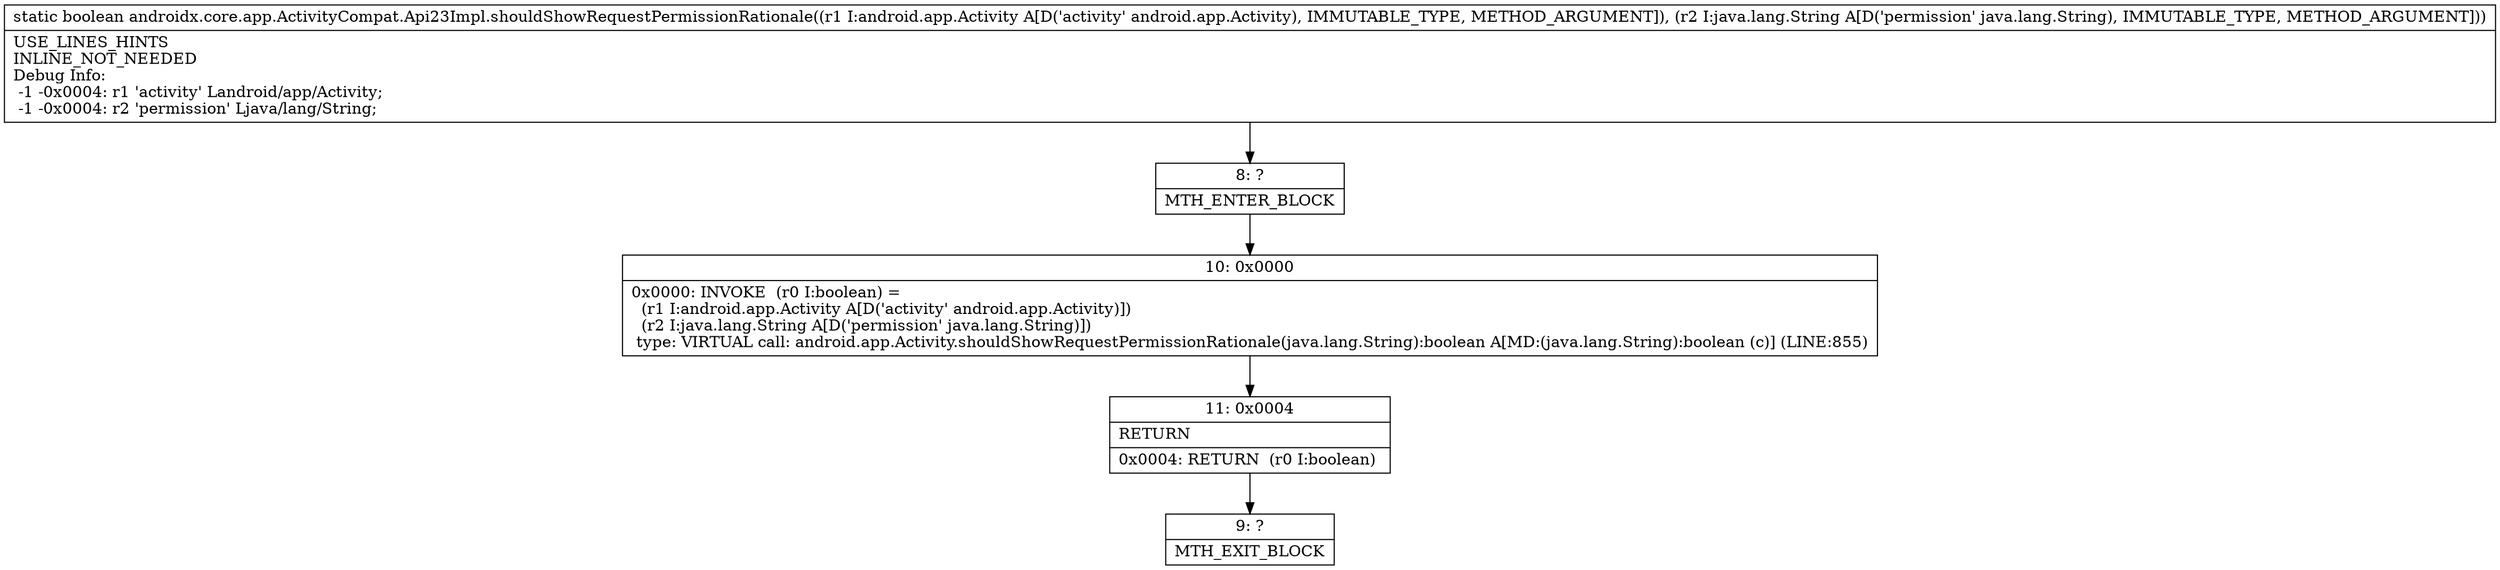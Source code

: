 digraph "CFG forandroidx.core.app.ActivityCompat.Api23Impl.shouldShowRequestPermissionRationale(Landroid\/app\/Activity;Ljava\/lang\/String;)Z" {
Node_8 [shape=record,label="{8\:\ ?|MTH_ENTER_BLOCK\l}"];
Node_10 [shape=record,label="{10\:\ 0x0000|0x0000: INVOKE  (r0 I:boolean) = \l  (r1 I:android.app.Activity A[D('activity' android.app.Activity)])\l  (r2 I:java.lang.String A[D('permission' java.lang.String)])\l type: VIRTUAL call: android.app.Activity.shouldShowRequestPermissionRationale(java.lang.String):boolean A[MD:(java.lang.String):boolean (c)] (LINE:855)\l}"];
Node_11 [shape=record,label="{11\:\ 0x0004|RETURN\l|0x0004: RETURN  (r0 I:boolean) \l}"];
Node_9 [shape=record,label="{9\:\ ?|MTH_EXIT_BLOCK\l}"];
MethodNode[shape=record,label="{static boolean androidx.core.app.ActivityCompat.Api23Impl.shouldShowRequestPermissionRationale((r1 I:android.app.Activity A[D('activity' android.app.Activity), IMMUTABLE_TYPE, METHOD_ARGUMENT]), (r2 I:java.lang.String A[D('permission' java.lang.String), IMMUTABLE_TYPE, METHOD_ARGUMENT]))  | USE_LINES_HINTS\lINLINE_NOT_NEEDED\lDebug Info:\l  \-1 \-0x0004: r1 'activity' Landroid\/app\/Activity;\l  \-1 \-0x0004: r2 'permission' Ljava\/lang\/String;\l}"];
MethodNode -> Node_8;Node_8 -> Node_10;
Node_10 -> Node_11;
Node_11 -> Node_9;
}

